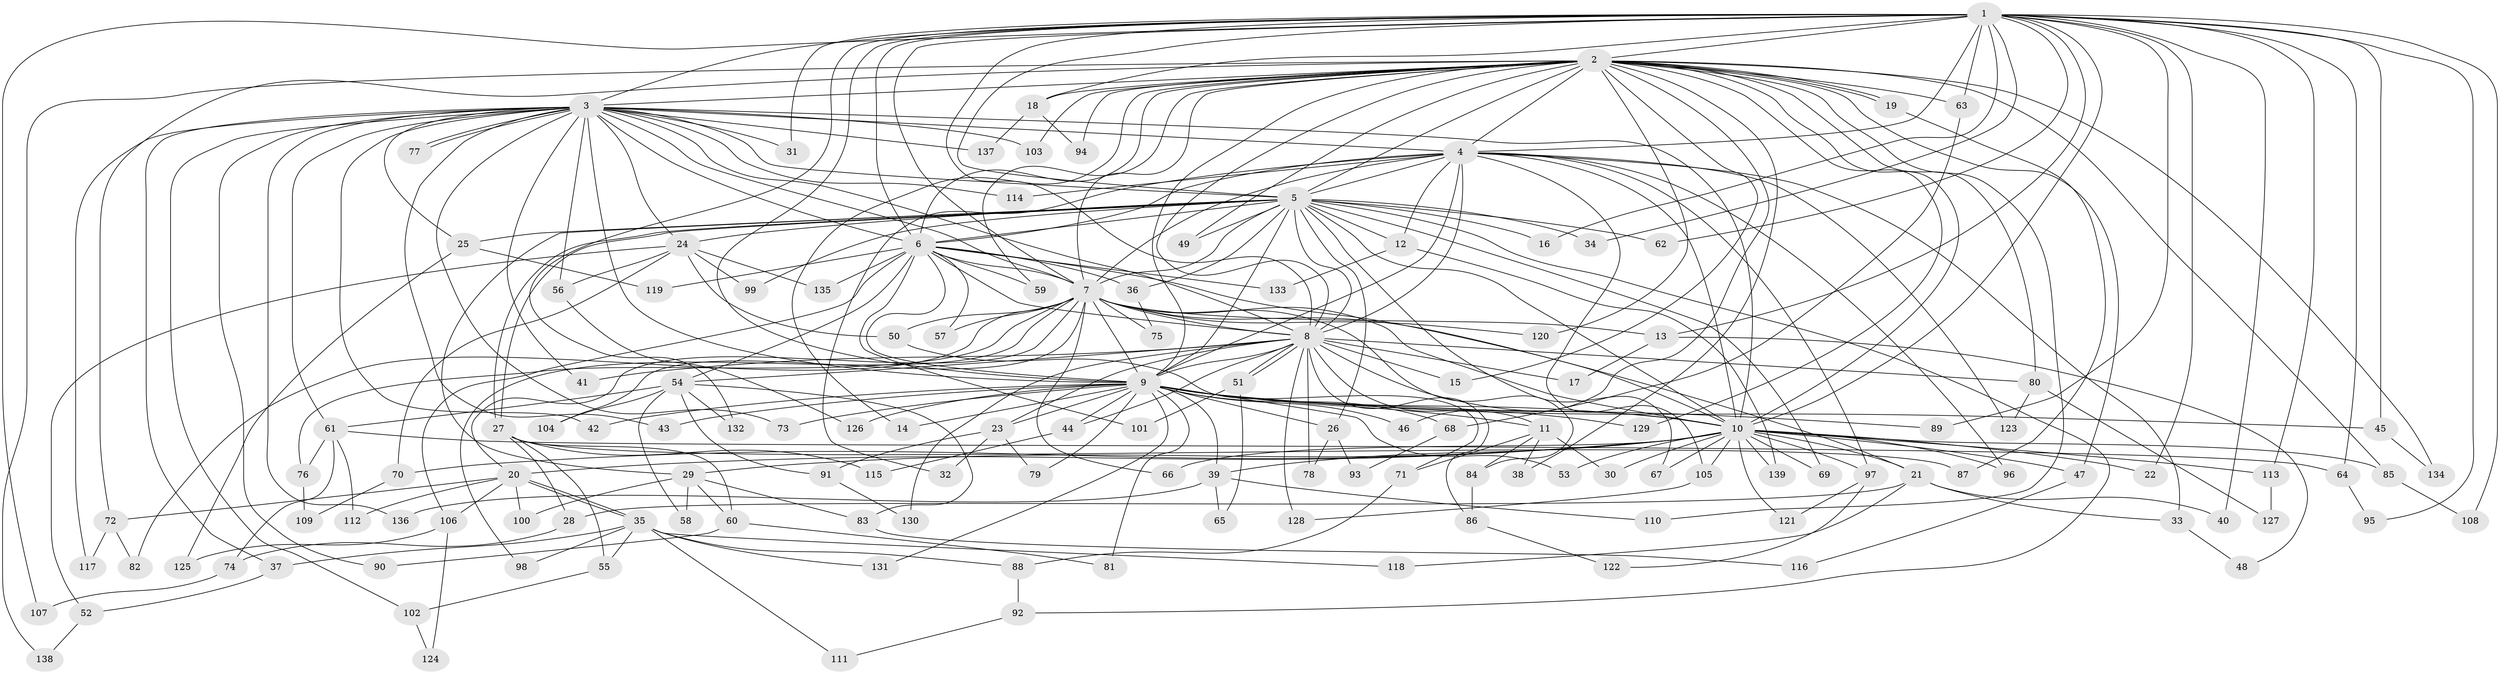 // coarse degree distribution, {11: 0.03571428571428571, 27: 0.017857142857142856, 13: 0.03571428571428571, 18: 0.017857142857142856, 15: 0.017857142857142856, 10: 0.017857142857142856, 19: 0.03571428571428571, 20: 0.017857142857142856, 6: 0.017857142857142856, 14: 0.017857142857142856, 8: 0.03571428571428571, 2: 0.39285714285714285, 4: 0.07142857142857142, 9: 0.017857142857142856, 16: 0.017857142857142856, 7: 0.017857142857142856, 3: 0.125, 5: 0.07142857142857142, 1: 0.017857142857142856}
// Generated by graph-tools (version 1.1) at 2025/49/03/04/25 22:49:59]
// undirected, 139 vertices, 303 edges
graph export_dot {
  node [color=gray90,style=filled];
  1;
  2;
  3;
  4;
  5;
  6;
  7;
  8;
  9;
  10;
  11;
  12;
  13;
  14;
  15;
  16;
  17;
  18;
  19;
  20;
  21;
  22;
  23;
  24;
  25;
  26;
  27;
  28;
  29;
  30;
  31;
  32;
  33;
  34;
  35;
  36;
  37;
  38;
  39;
  40;
  41;
  42;
  43;
  44;
  45;
  46;
  47;
  48;
  49;
  50;
  51;
  52;
  53;
  54;
  55;
  56;
  57;
  58;
  59;
  60;
  61;
  62;
  63;
  64;
  65;
  66;
  67;
  68;
  69;
  70;
  71;
  72;
  73;
  74;
  75;
  76;
  77;
  78;
  79;
  80;
  81;
  82;
  83;
  84;
  85;
  86;
  87;
  88;
  89;
  90;
  91;
  92;
  93;
  94;
  95;
  96;
  97;
  98;
  99;
  100;
  101;
  102;
  103;
  104;
  105;
  106;
  107;
  108;
  109;
  110;
  111;
  112;
  113;
  114;
  115;
  116;
  117;
  118;
  119;
  120;
  121;
  122;
  123;
  124;
  125;
  126;
  127;
  128;
  129;
  130;
  131;
  132;
  133;
  134;
  135;
  136;
  137;
  138;
  139;
  1 -- 2;
  1 -- 3;
  1 -- 4;
  1 -- 5;
  1 -- 6;
  1 -- 7;
  1 -- 8;
  1 -- 9;
  1 -- 10;
  1 -- 13;
  1 -- 16;
  1 -- 18;
  1 -- 22;
  1 -- 31;
  1 -- 34;
  1 -- 40;
  1 -- 45;
  1 -- 62;
  1 -- 63;
  1 -- 64;
  1 -- 89;
  1 -- 95;
  1 -- 107;
  1 -- 108;
  1 -- 113;
  1 -- 132;
  2 -- 3;
  2 -- 4;
  2 -- 5;
  2 -- 6;
  2 -- 7;
  2 -- 8;
  2 -- 9;
  2 -- 10;
  2 -- 14;
  2 -- 15;
  2 -- 18;
  2 -- 19;
  2 -- 19;
  2 -- 38;
  2 -- 46;
  2 -- 47;
  2 -- 49;
  2 -- 59;
  2 -- 63;
  2 -- 72;
  2 -- 80;
  2 -- 85;
  2 -- 94;
  2 -- 103;
  2 -- 110;
  2 -- 120;
  2 -- 129;
  2 -- 134;
  2 -- 138;
  3 -- 4;
  3 -- 5;
  3 -- 6;
  3 -- 7;
  3 -- 8;
  3 -- 9;
  3 -- 10;
  3 -- 24;
  3 -- 25;
  3 -- 31;
  3 -- 37;
  3 -- 41;
  3 -- 42;
  3 -- 43;
  3 -- 56;
  3 -- 61;
  3 -- 73;
  3 -- 77;
  3 -- 77;
  3 -- 90;
  3 -- 102;
  3 -- 103;
  3 -- 114;
  3 -- 117;
  3 -- 136;
  3 -- 137;
  4 -- 5;
  4 -- 6;
  4 -- 7;
  4 -- 8;
  4 -- 9;
  4 -- 10;
  4 -- 12;
  4 -- 32;
  4 -- 33;
  4 -- 96;
  4 -- 97;
  4 -- 105;
  4 -- 114;
  4 -- 123;
  5 -- 6;
  5 -- 7;
  5 -- 8;
  5 -- 9;
  5 -- 10;
  5 -- 12;
  5 -- 16;
  5 -- 24;
  5 -- 25;
  5 -- 26;
  5 -- 27;
  5 -- 27;
  5 -- 29;
  5 -- 34;
  5 -- 36;
  5 -- 49;
  5 -- 62;
  5 -- 67;
  5 -- 69;
  5 -- 92;
  5 -- 99;
  6 -- 7;
  6 -- 8;
  6 -- 9;
  6 -- 10;
  6 -- 36;
  6 -- 54;
  6 -- 57;
  6 -- 59;
  6 -- 101;
  6 -- 106;
  6 -- 119;
  6 -- 133;
  6 -- 135;
  7 -- 8;
  7 -- 9;
  7 -- 10;
  7 -- 13;
  7 -- 20;
  7 -- 21;
  7 -- 50;
  7 -- 57;
  7 -- 66;
  7 -- 75;
  7 -- 76;
  7 -- 82;
  7 -- 84;
  7 -- 98;
  7 -- 104;
  7 -- 120;
  8 -- 9;
  8 -- 10;
  8 -- 11;
  8 -- 15;
  8 -- 17;
  8 -- 23;
  8 -- 41;
  8 -- 44;
  8 -- 51;
  8 -- 51;
  8 -- 54;
  8 -- 78;
  8 -- 80;
  8 -- 86;
  8 -- 128;
  8 -- 130;
  9 -- 10;
  9 -- 11;
  9 -- 14;
  9 -- 23;
  9 -- 26;
  9 -- 39;
  9 -- 42;
  9 -- 43;
  9 -- 44;
  9 -- 45;
  9 -- 46;
  9 -- 53;
  9 -- 68;
  9 -- 73;
  9 -- 79;
  9 -- 81;
  9 -- 89;
  9 -- 126;
  9 -- 129;
  9 -- 131;
  10 -- 20;
  10 -- 21;
  10 -- 22;
  10 -- 29;
  10 -- 30;
  10 -- 39;
  10 -- 47;
  10 -- 53;
  10 -- 66;
  10 -- 67;
  10 -- 69;
  10 -- 70;
  10 -- 85;
  10 -- 96;
  10 -- 97;
  10 -- 105;
  10 -- 113;
  10 -- 121;
  10 -- 139;
  11 -- 30;
  11 -- 38;
  11 -- 71;
  11 -- 84;
  12 -- 133;
  12 -- 139;
  13 -- 17;
  13 -- 48;
  18 -- 94;
  18 -- 137;
  19 -- 87;
  20 -- 35;
  20 -- 35;
  20 -- 72;
  20 -- 100;
  20 -- 106;
  20 -- 112;
  21 -- 28;
  21 -- 33;
  21 -- 40;
  21 -- 118;
  23 -- 32;
  23 -- 79;
  23 -- 91;
  24 -- 50;
  24 -- 52;
  24 -- 56;
  24 -- 70;
  24 -- 99;
  24 -- 135;
  25 -- 119;
  25 -- 125;
  26 -- 78;
  26 -- 93;
  27 -- 28;
  27 -- 55;
  27 -- 60;
  27 -- 87;
  27 -- 115;
  28 -- 74;
  29 -- 58;
  29 -- 60;
  29 -- 83;
  29 -- 100;
  33 -- 48;
  35 -- 37;
  35 -- 55;
  35 -- 88;
  35 -- 98;
  35 -- 111;
  35 -- 118;
  35 -- 131;
  36 -- 75;
  37 -- 52;
  39 -- 65;
  39 -- 110;
  39 -- 136;
  44 -- 115;
  45 -- 134;
  47 -- 116;
  50 -- 71;
  51 -- 65;
  51 -- 101;
  52 -- 138;
  54 -- 58;
  54 -- 61;
  54 -- 83;
  54 -- 91;
  54 -- 104;
  54 -- 132;
  55 -- 102;
  56 -- 126;
  60 -- 81;
  60 -- 90;
  61 -- 64;
  61 -- 74;
  61 -- 76;
  61 -- 112;
  63 -- 68;
  64 -- 95;
  68 -- 93;
  70 -- 109;
  71 -- 88;
  72 -- 82;
  72 -- 117;
  74 -- 107;
  76 -- 109;
  80 -- 123;
  80 -- 127;
  83 -- 116;
  84 -- 86;
  85 -- 108;
  86 -- 122;
  88 -- 92;
  91 -- 130;
  92 -- 111;
  97 -- 121;
  97 -- 122;
  102 -- 124;
  105 -- 128;
  106 -- 124;
  106 -- 125;
  113 -- 127;
}
